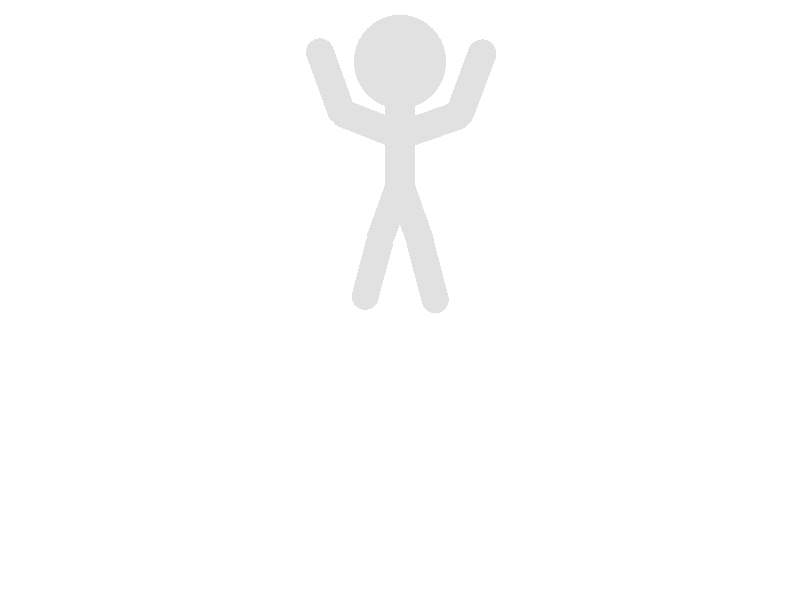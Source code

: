 #include "colors.inc"
#include "shapes.inc"
#include "shapes2.inc"
#include "consts.inc"
#include "glass.inc"
#include "textures.inc"

background { White }

camera {
  location <4, 5, -20>
  look_at <0, 0, 0> 
  angle 36
}

light_source {
	<1000, 1000, 0> White
}



#declare headR = 0.75;
#declare bodyR = 0.25;
#declare limbR = 0.23;


//kopf
#declare head =
  sphere{
    < 0,0, 0>,headR
    texture{pigment{color Grey}}
    }


//koerper
#declare  body =  
  sphere_sweep {
      linear_spline // spline type
      2, //7 number of <x,y,z> points, radius
      <0.0, 2.00,0.0>, bodyR
      < 0.00, 0.0, 0>, bodyR
      texture{
            pigment{ color Grey}
            finish { phong 1}
            } // end of texture
      scale<1,1,1>
      } // end of sphere sweep

//glied
#declare limb =
  sphere_sweep {
        linear_spline // spline type
        2, //7 number of <x,y,z> points, radius
        <0.0, 0.0,0.0>, limbR
        < 1, 0.0, 0>, limbR
        texture{
            pigment{ color Grey}
            finish { phong 1}
            } // end of texture
        scale<1,1,1>
        } // end of sphere sweep


#declare man =
  union {
      object {head translate <0.0, 4.0, 0.0>}
      object {body translate <0.0, 2.0, 0.0>}
      
      //left arm
      object {limb
        rotate <0,0,20>
        translate <0.0, 2.8, 0.0>
      }
      object {limb
        rotate <0,0,70>
        translate <1,3.2, 0.0>
      }
       
            
      //right arm
      object {limb
        rotate <0,180,-20>
        translate <0.0, 2.8, 0.0>
      }
      object {limb
        rotate <0,180,-70>
        translate <-1,3.2, 0.0>
      }

      //left knee
      object {limb
        rotate <0,0,-70>
        translate <0,2,0>
      }
      object {limb
        rotate <0,0,-75>
        translate <0.35,1,0>
      }
      //right knee
      object {limb
        rotate <0,180,70>
        translate <0,2,0>
      }
      object {limb
        rotate <0,180,75>
        translate <-0.35,1,0>
      }
    }

  object{man translate<0.0,0.0,0.0>}
